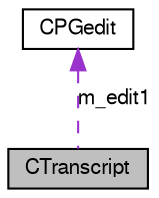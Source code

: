 digraph G
{
  edge [fontname="FreeSans",fontsize="10",labelfontname="FreeSans",labelfontsize="10"];
  node [fontname="FreeSans",fontsize="10",shape=record];
  Node1 [label="CTranscript",height=0.2,width=0.4,color="black", fillcolor="grey75", style="filled" fontcolor="black"];
  Node2 -> Node1 [dir=back,color="darkorchid3",fontsize="10",style="dashed",label="m_edit1",fontname="FreeSans"];
  Node2 [label="CPGedit",height=0.2,width=0.4,color="black", fillcolor="white", style="filled",URL="$class_c_p_gedit.html"];
}
